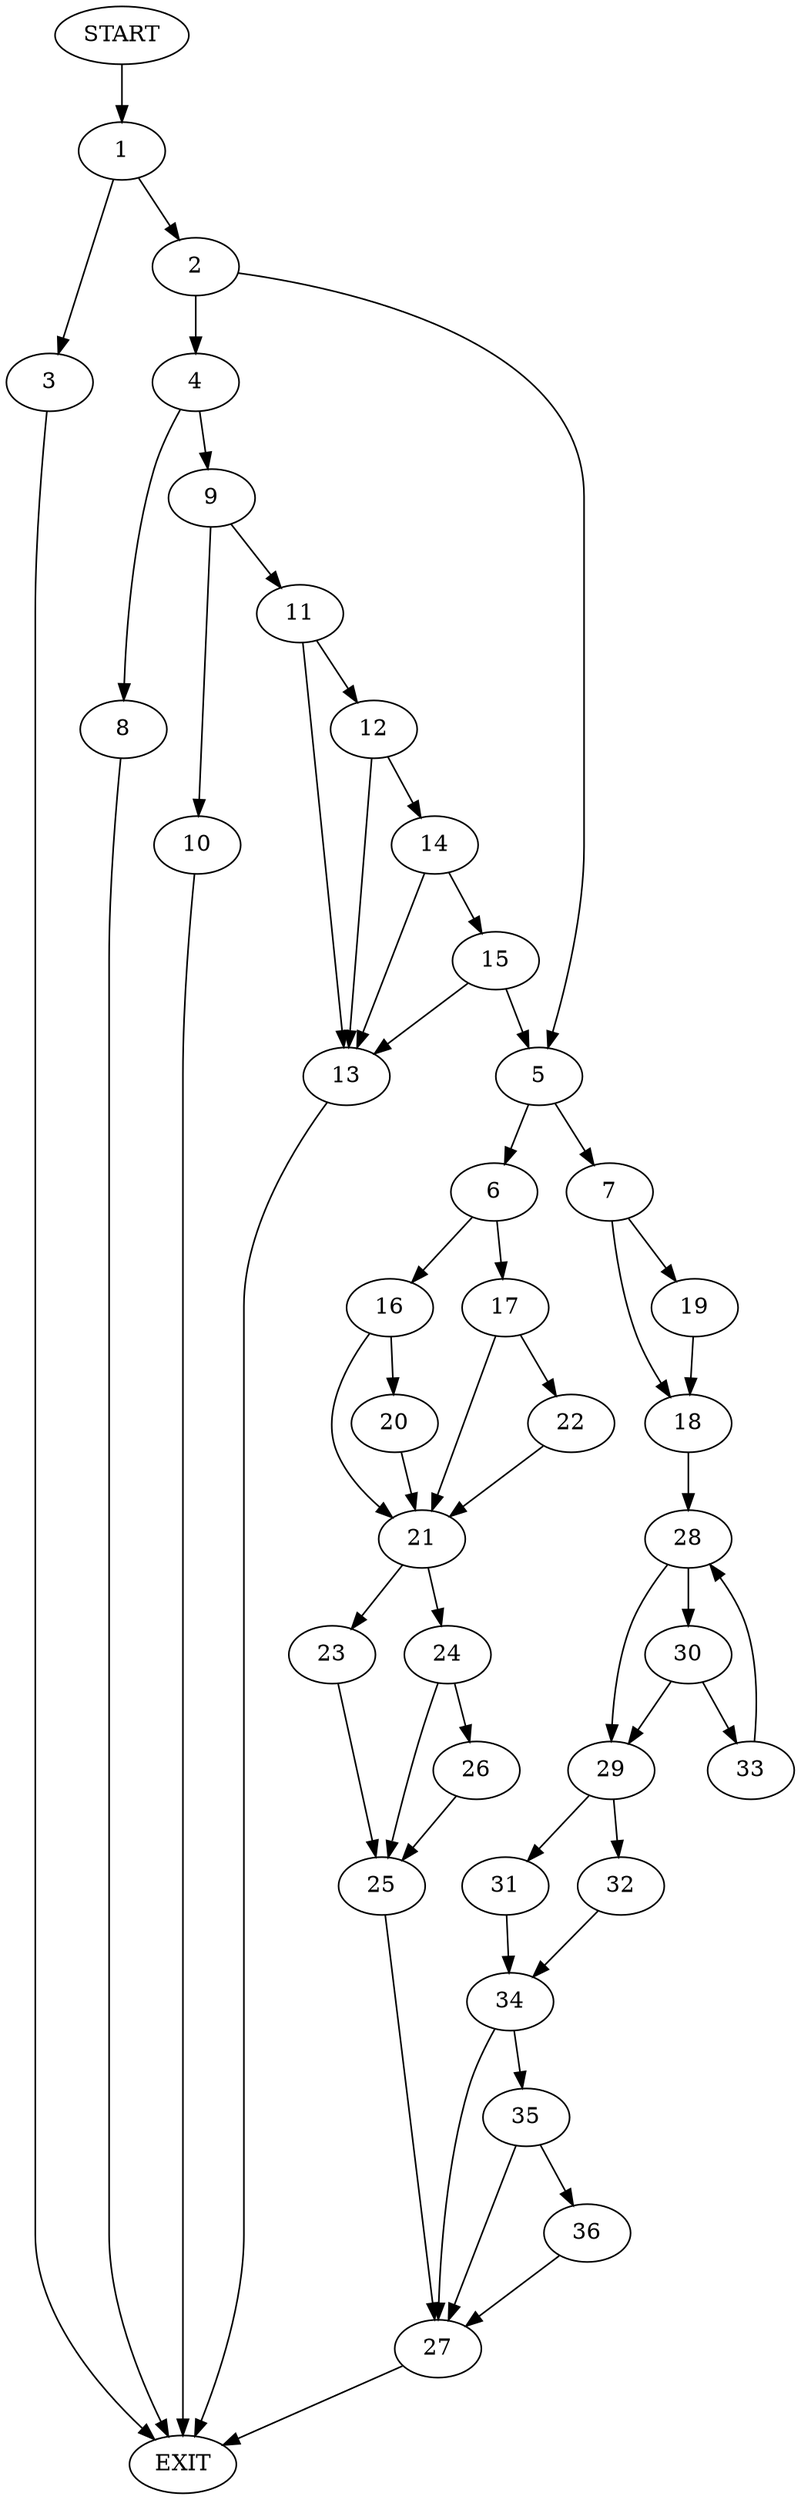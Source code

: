 digraph {
0 [label="START"]
37 [label="EXIT"]
0 -> 1
1 -> 2
1 -> 3
2 -> 4
2 -> 5
3 -> 37
5 -> 6
5 -> 7
4 -> 8
4 -> 9
8 -> 37
9 -> 10
9 -> 11
11 -> 12
11 -> 13
10 -> 37
13 -> 37
12 -> 14
12 -> 13
14 -> 15
14 -> 13
15 -> 5
15 -> 13
6 -> 16
6 -> 17
7 -> 18
7 -> 19
16 -> 20
16 -> 21
17 -> 22
17 -> 21
20 -> 21
21 -> 23
21 -> 24
22 -> 21
24 -> 25
24 -> 26
23 -> 25
25 -> 27
26 -> 25
27 -> 37
18 -> 28
19 -> 18
28 -> 29
28 -> 30
29 -> 31
29 -> 32
30 -> 33
30 -> 29
33 -> 28
32 -> 34
31 -> 34
34 -> 27
34 -> 35
35 -> 27
35 -> 36
36 -> 27
}
